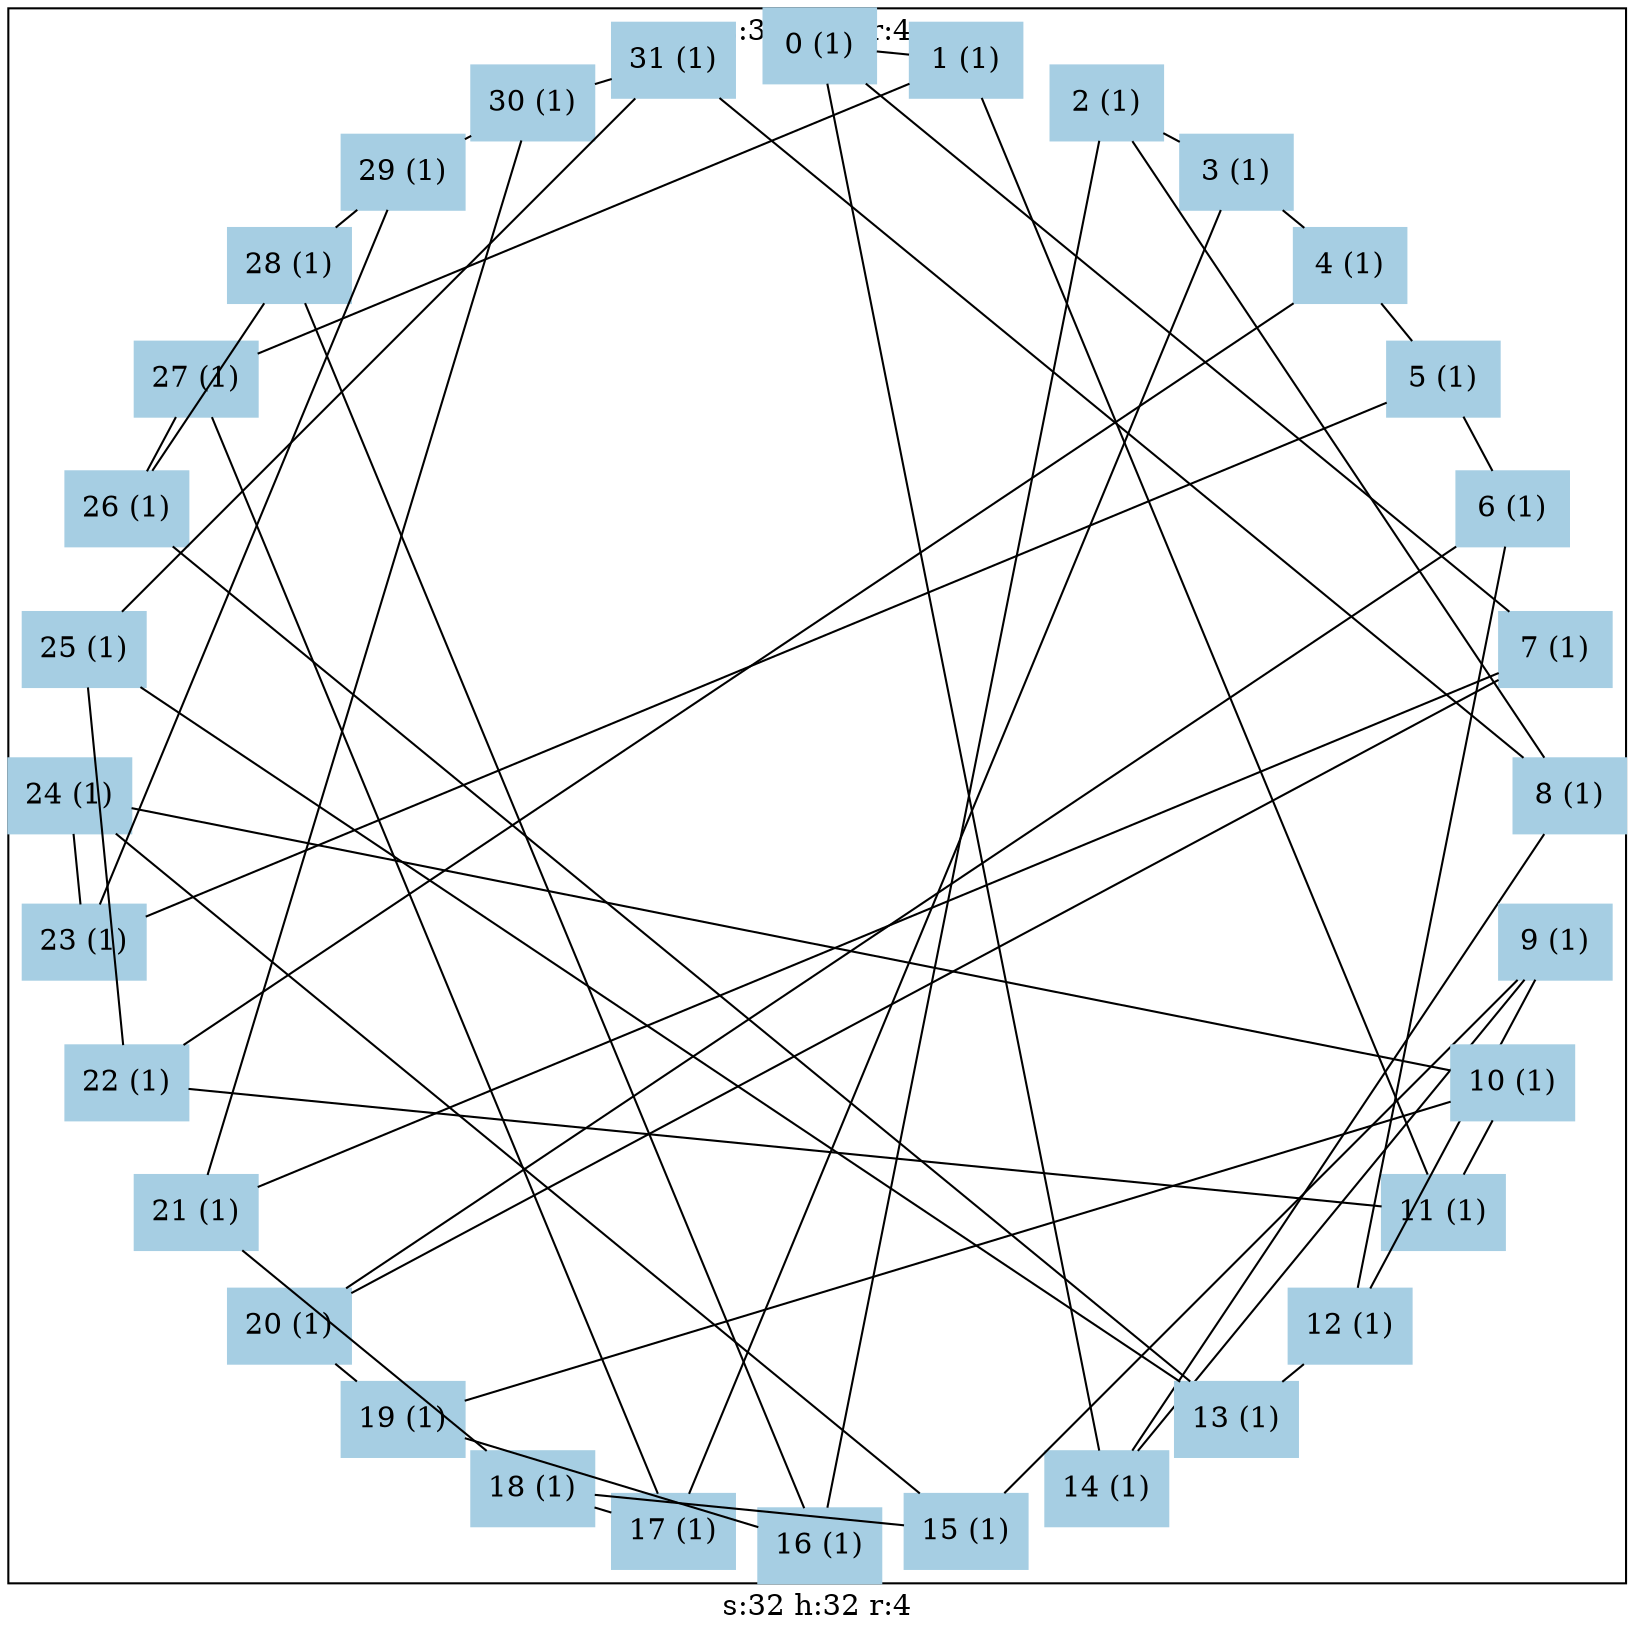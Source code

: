 graph test2 {
	graph [
		charset="utf-8",
		layout=neato,
		label="s:32 h:32 r:4"	];
	node [
		shape=box;
		style="solid, filled"
		colorscheme = paired12	];

	subgraph cluster_sub0 {
	node[ color=1 ]
	node[
		color=1
		fontsize=14
	]
	0[
		pos="5.00000, 10.00000!", 
		label="0 (1)"
	]
	1[
		pos="5.97545, 9.90393!", 
		label="1 (1)"
	]
	2[
		pos="6.91342, 9.61940!", 
		label="2 (1)"
	]
	3[
		pos="7.77785, 9.15735!", 
		label="3 (1)"
	]
	4[
		pos="8.53553, 8.53553!", 
		label="4 (1)"
	]
	5[
		pos="9.15735, 7.77785!", 
		label="5 (1)"
	]
	6[
		pos="9.61940, 6.91342!", 
		label="6 (1)"
	]
	7[
		pos="9.90393, 5.97545!", 
		label="7 (1)"
	]
	8[
		pos="10.00000, 5.00000!", 
		label="8 (1)"
	]
	9[
		pos="9.90393, 4.02455!", 
		label="9 (1)"
	]
	10[
		pos="9.61940, 3.08658!", 
		label="10 (1)"
	]
	11[
		pos="9.15735, 2.22215!", 
		label="11 (1)"
	]
	12[
		pos="8.53553, 1.46447!", 
		label="12 (1)"
	]
	13[
		pos="7.77785, 0.84265!", 
		label="13 (1)"
	]
	14[
		pos="6.91342, 0.38060!", 
		label="14 (1)"
	]
	15[
		pos="5.97545, 0.09607!", 
		label="15 (1)"
	]
	16[
		pos="5.00000, 0.00000!", 
		label="16 (1)"
	]
	17[
		pos="4.02455, 0.09607!", 
		label="17 (1)"
	]
	18[
		pos="3.08658, 0.38060!", 
		label="18 (1)"
	]
	19[
		pos="2.22215, 0.84265!", 
		label="19 (1)"
	]
	20[
		pos="1.46447, 1.46447!", 
		label="20 (1)"
	]
	21[
		pos="0.84265, 2.22215!", 
		label="21 (1)"
	]
	22[
		pos="0.38060, 3.08658!", 
		label="22 (1)"
	]
	23[
		pos="0.09607, 4.02455!", 
		label="23 (1)"
	]
	24[
		pos="0.00000, 5.00000!", 
		label="24 (1)"
	]
	25[
		pos="0.09607, 5.97545!", 
		label="25 (1)"
	]
	26[
		pos="0.38060, 6.91342!", 
		label="26 (1)"
	]
	27[
		pos="0.84265, 7.77785!", 
		label="27 (1)"
	]
	28[
		pos="1.46447, 8.53553!", 
		label="28 (1)"
	]
	29[
		pos="2.22215, 9.15735!", 
		label="29 (1)"
	]
	30[
		pos="3.08658, 9.61940!", 
		label="30 (1)"
	]
	31[
		pos="4.02455, 9.90393!", 
		label="31 (1)"
	]
	}

	0--7
	0--1
	0--14
	1--11
	1--27
	2--16
	2--3
	2--8
	3--4
	3--17
	4--5
	4--22
	5--6
	5--23
	6--20
	6--12
	7--21
	7--20
	8--31
	8--14
	9--15
	9--14
	9--12
	10--24
	10--11
	10--19
	11--22
	12--13
	13--25
	13--26
	15--18
	15--24
	16--19
	16--28
	17--27
	17--18
	18--21
	19--20
	21--30
	22--25
	23--29
	23--24
	25--31
	26--28
	26--27
	28--29
	29--30
	30--31
}